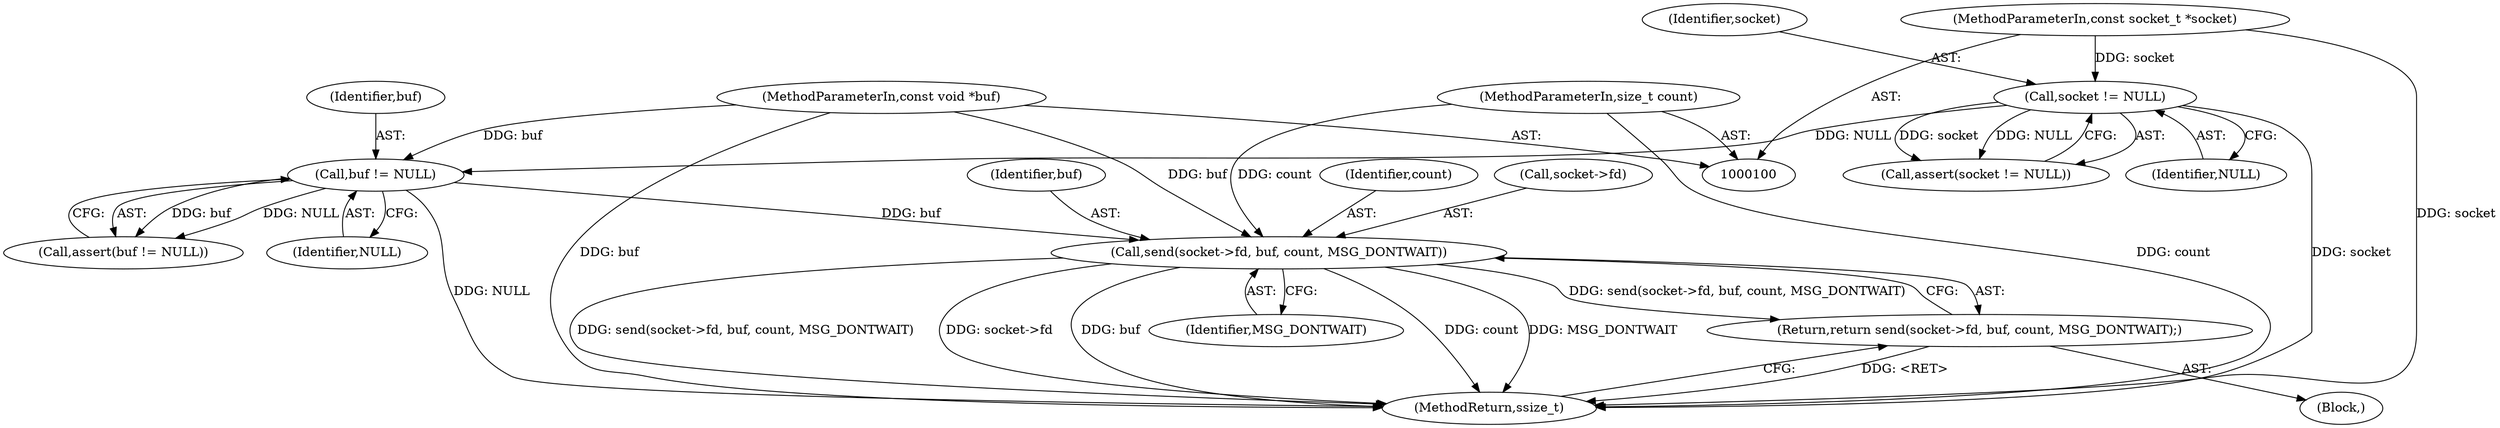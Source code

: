 digraph "1_Android_472271b153c5dc53c28beac55480a8d8434b2d5c_64@API" {
"1000114" [label="(Call,send(socket->fd, buf, count, MSG_DONTWAIT))"];
"1000110" [label="(Call,buf != NULL)"];
"1000102" [label="(MethodParameterIn,const void *buf)"];
"1000106" [label="(Call,socket != NULL)"];
"1000101" [label="(MethodParameterIn,const socket_t *socket)"];
"1000103" [label="(MethodParameterIn,size_t count)"];
"1000113" [label="(Return,return send(socket->fd, buf, count, MSG_DONTWAIT);)"];
"1000107" [label="(Identifier,socket)"];
"1000114" [label="(Call,send(socket->fd, buf, count, MSG_DONTWAIT))"];
"1000101" [label="(MethodParameterIn,const socket_t *socket)"];
"1000113" [label="(Return,return send(socket->fd, buf, count, MSG_DONTWAIT);)"];
"1000104" [label="(Block,)"];
"1000119" [label="(Identifier,count)"];
"1000105" [label="(Call,assert(socket != NULL))"];
"1000121" [label="(MethodReturn,ssize_t)"];
"1000110" [label="(Call,buf != NULL)"];
"1000102" [label="(MethodParameterIn,const void *buf)"];
"1000103" [label="(MethodParameterIn,size_t count)"];
"1000115" [label="(Call,socket->fd)"];
"1000109" [label="(Call,assert(buf != NULL))"];
"1000111" [label="(Identifier,buf)"];
"1000106" [label="(Call,socket != NULL)"];
"1000118" [label="(Identifier,buf)"];
"1000120" [label="(Identifier,MSG_DONTWAIT)"];
"1000108" [label="(Identifier,NULL)"];
"1000112" [label="(Identifier,NULL)"];
"1000114" -> "1000113"  [label="AST: "];
"1000114" -> "1000120"  [label="CFG: "];
"1000115" -> "1000114"  [label="AST: "];
"1000118" -> "1000114"  [label="AST: "];
"1000119" -> "1000114"  [label="AST: "];
"1000120" -> "1000114"  [label="AST: "];
"1000113" -> "1000114"  [label="CFG: "];
"1000114" -> "1000121"  [label="DDG: send(socket->fd, buf, count, MSG_DONTWAIT)"];
"1000114" -> "1000121"  [label="DDG: socket->fd"];
"1000114" -> "1000121"  [label="DDG: buf"];
"1000114" -> "1000121"  [label="DDG: count"];
"1000114" -> "1000121"  [label="DDG: MSG_DONTWAIT"];
"1000114" -> "1000113"  [label="DDG: send(socket->fd, buf, count, MSG_DONTWAIT)"];
"1000110" -> "1000114"  [label="DDG: buf"];
"1000102" -> "1000114"  [label="DDG: buf"];
"1000103" -> "1000114"  [label="DDG: count"];
"1000110" -> "1000109"  [label="AST: "];
"1000110" -> "1000112"  [label="CFG: "];
"1000111" -> "1000110"  [label="AST: "];
"1000112" -> "1000110"  [label="AST: "];
"1000109" -> "1000110"  [label="CFG: "];
"1000110" -> "1000121"  [label="DDG: NULL"];
"1000110" -> "1000109"  [label="DDG: buf"];
"1000110" -> "1000109"  [label="DDG: NULL"];
"1000102" -> "1000110"  [label="DDG: buf"];
"1000106" -> "1000110"  [label="DDG: NULL"];
"1000102" -> "1000100"  [label="AST: "];
"1000102" -> "1000121"  [label="DDG: buf"];
"1000106" -> "1000105"  [label="AST: "];
"1000106" -> "1000108"  [label="CFG: "];
"1000107" -> "1000106"  [label="AST: "];
"1000108" -> "1000106"  [label="AST: "];
"1000105" -> "1000106"  [label="CFG: "];
"1000106" -> "1000121"  [label="DDG: socket"];
"1000106" -> "1000105"  [label="DDG: socket"];
"1000106" -> "1000105"  [label="DDG: NULL"];
"1000101" -> "1000106"  [label="DDG: socket"];
"1000101" -> "1000100"  [label="AST: "];
"1000101" -> "1000121"  [label="DDG: socket"];
"1000103" -> "1000100"  [label="AST: "];
"1000103" -> "1000121"  [label="DDG: count"];
"1000113" -> "1000104"  [label="AST: "];
"1000121" -> "1000113"  [label="CFG: "];
"1000113" -> "1000121"  [label="DDG: <RET>"];
}
